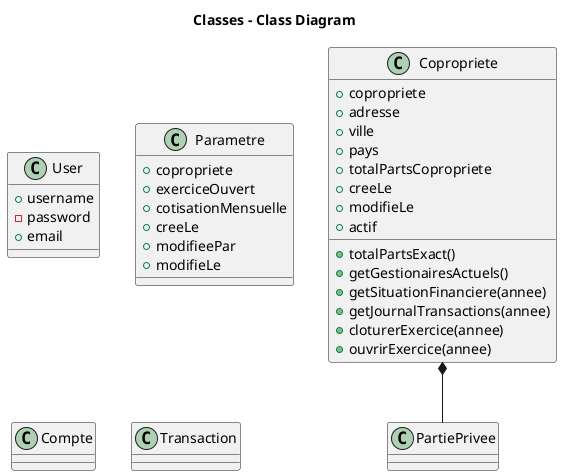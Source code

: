 @startuml

title Classes - Class Diagram
Copropriete *-- PartiePrivee

class User {
    +username
    -password
    +email
}

class Copropriete {
    +copropriete
    +adresse
    +ville
    +pays
    +totalPartsCopropriete
    +creeLe
    +modifieLe
    +actif
    +totalPartsExact()
    +getGestionairesActuels()
    +getSituationFinanciere(annee)
    +getJournalTransactions(annee)
    +cloturerExercice(annee)
    +ouvrirExercice(annee)
}

class Parametre{
    +copropriete
    +exerciceOuvert
    +cotisationMensuelle
    +creeLe
    +modifieePar
    +modifieLe
}
class PartiePrivee
class Compte
class Transaction

@enduml
